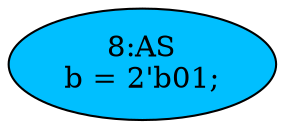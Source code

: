 strict digraph "" {
	node [label="\N"];
	"8:AS"	[ast="<pyverilog.vparser.ast.Assign object at 0x7ffb251b9290>",
		def_var="['b']",
		fillcolor=deepskyblue,
		label="8:AS
b = 2'b01;",
		statements="[]",
		style=filled,
		typ=Assign,
		use_var="[]"];
}
